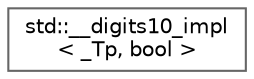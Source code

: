 digraph "Graphical Class Hierarchy"
{
 // LATEX_PDF_SIZE
  bgcolor="transparent";
  edge [fontname=Helvetica,fontsize=10,labelfontname=Helvetica,labelfontsize=10];
  node [fontname=Helvetica,fontsize=10,shape=box,height=0.2,width=0.4];
  rankdir="LR";
  Node0 [id="Node000000",label="std::__digits10_impl\l\< _Tp, bool \>",height=0.2,width=0.4,color="grey40", fillcolor="white", style="filled",URL="$structstd_1_1____digits10__impl.html",tooltip=" "];
}

